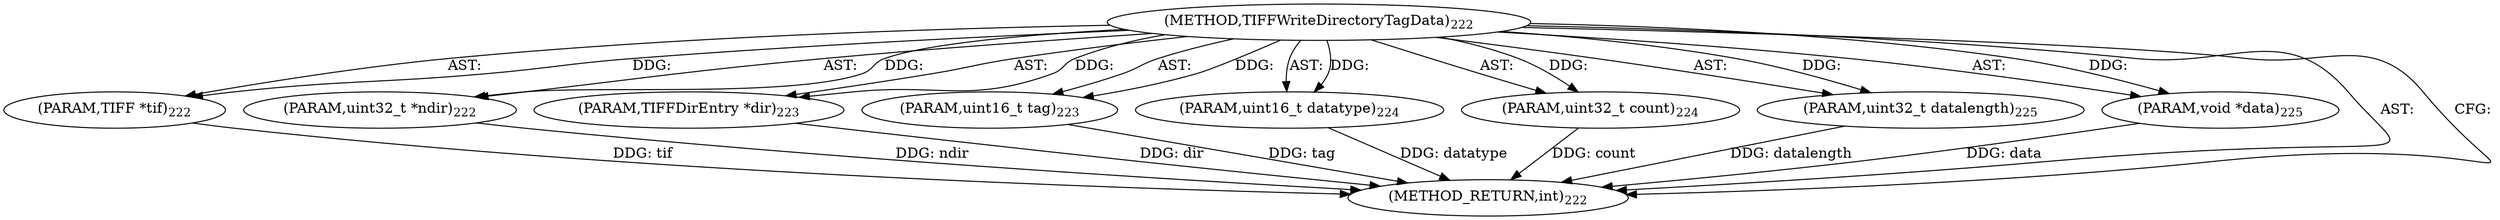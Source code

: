 digraph "TIFFWriteDirectoryTagData" {  
"64373" [label = <(METHOD,TIFFWriteDirectoryTagData)<SUB>222</SUB>> ]
"64374" [label = <(PARAM,TIFF *tif)<SUB>222</SUB>> ]
"64375" [label = <(PARAM,uint32_t *ndir)<SUB>222</SUB>> ]
"64376" [label = <(PARAM,TIFFDirEntry *dir)<SUB>223</SUB>> ]
"64377" [label = <(PARAM,uint16_t tag)<SUB>223</SUB>> ]
"64378" [label = <(PARAM,uint16_t datatype)<SUB>224</SUB>> ]
"64379" [label = <(PARAM,uint32_t count)<SUB>224</SUB>> ]
"64380" [label = <(PARAM,uint32_t datalength)<SUB>225</SUB>> ]
"64381" [label = <(PARAM,void *data)<SUB>225</SUB>> ]
"64382" [label = <(METHOD_RETURN,int)<SUB>222</SUB>> ]
  "64373" -> "64374"  [ label = "AST: "] 
  "64373" -> "64375"  [ label = "AST: "] 
  "64373" -> "64376"  [ label = "AST: "] 
  "64373" -> "64377"  [ label = "AST: "] 
  "64373" -> "64378"  [ label = "AST: "] 
  "64373" -> "64379"  [ label = "AST: "] 
  "64373" -> "64380"  [ label = "AST: "] 
  "64373" -> "64381"  [ label = "AST: "] 
  "64373" -> "64382"  [ label = "AST: "] 
  "64373" -> "64382"  [ label = "CFG: "] 
  "64374" -> "64382"  [ label = "DDG: tif"] 
  "64375" -> "64382"  [ label = "DDG: ndir"] 
  "64376" -> "64382"  [ label = "DDG: dir"] 
  "64377" -> "64382"  [ label = "DDG: tag"] 
  "64378" -> "64382"  [ label = "DDG: datatype"] 
  "64379" -> "64382"  [ label = "DDG: count"] 
  "64380" -> "64382"  [ label = "DDG: datalength"] 
  "64381" -> "64382"  [ label = "DDG: data"] 
  "64373" -> "64374"  [ label = "DDG: "] 
  "64373" -> "64375"  [ label = "DDG: "] 
  "64373" -> "64376"  [ label = "DDG: "] 
  "64373" -> "64377"  [ label = "DDG: "] 
  "64373" -> "64378"  [ label = "DDG: "] 
  "64373" -> "64379"  [ label = "DDG: "] 
  "64373" -> "64380"  [ label = "DDG: "] 
  "64373" -> "64381"  [ label = "DDG: "] 
}
